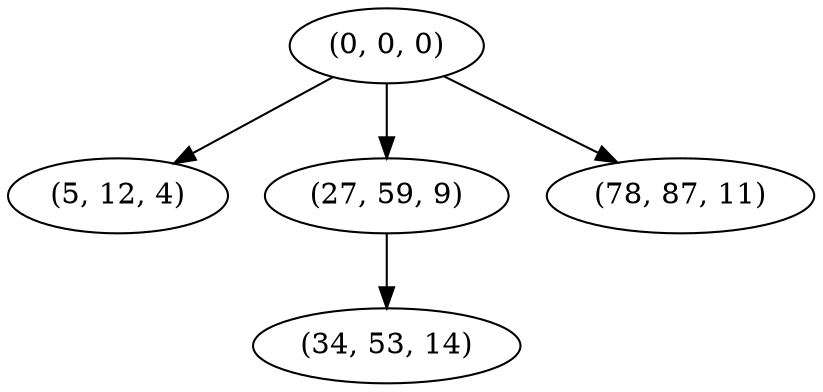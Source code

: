 digraph tree {
    "(0, 0, 0)";
    "(5, 12, 4)";
    "(27, 59, 9)";
    "(34, 53, 14)";
    "(78, 87, 11)";
    "(0, 0, 0)" -> "(5, 12, 4)";
    "(0, 0, 0)" -> "(27, 59, 9)";
    "(0, 0, 0)" -> "(78, 87, 11)";
    "(27, 59, 9)" -> "(34, 53, 14)";
}
